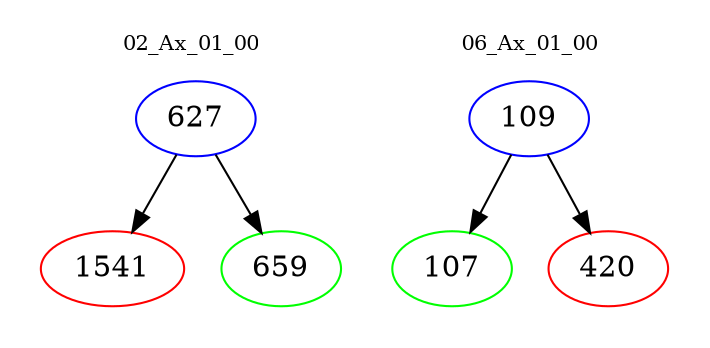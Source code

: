 digraph{
subgraph cluster_0 {
color = white
label = "02_Ax_01_00";
fontsize=10;
T0_627 [label="627", color="blue"]
T0_627 -> T0_1541 [color="black"]
T0_1541 [label="1541", color="red"]
T0_627 -> T0_659 [color="black"]
T0_659 [label="659", color="green"]
}
subgraph cluster_1 {
color = white
label = "06_Ax_01_00";
fontsize=10;
T1_109 [label="109", color="blue"]
T1_109 -> T1_107 [color="black"]
T1_107 [label="107", color="green"]
T1_109 -> T1_420 [color="black"]
T1_420 [label="420", color="red"]
}
}
